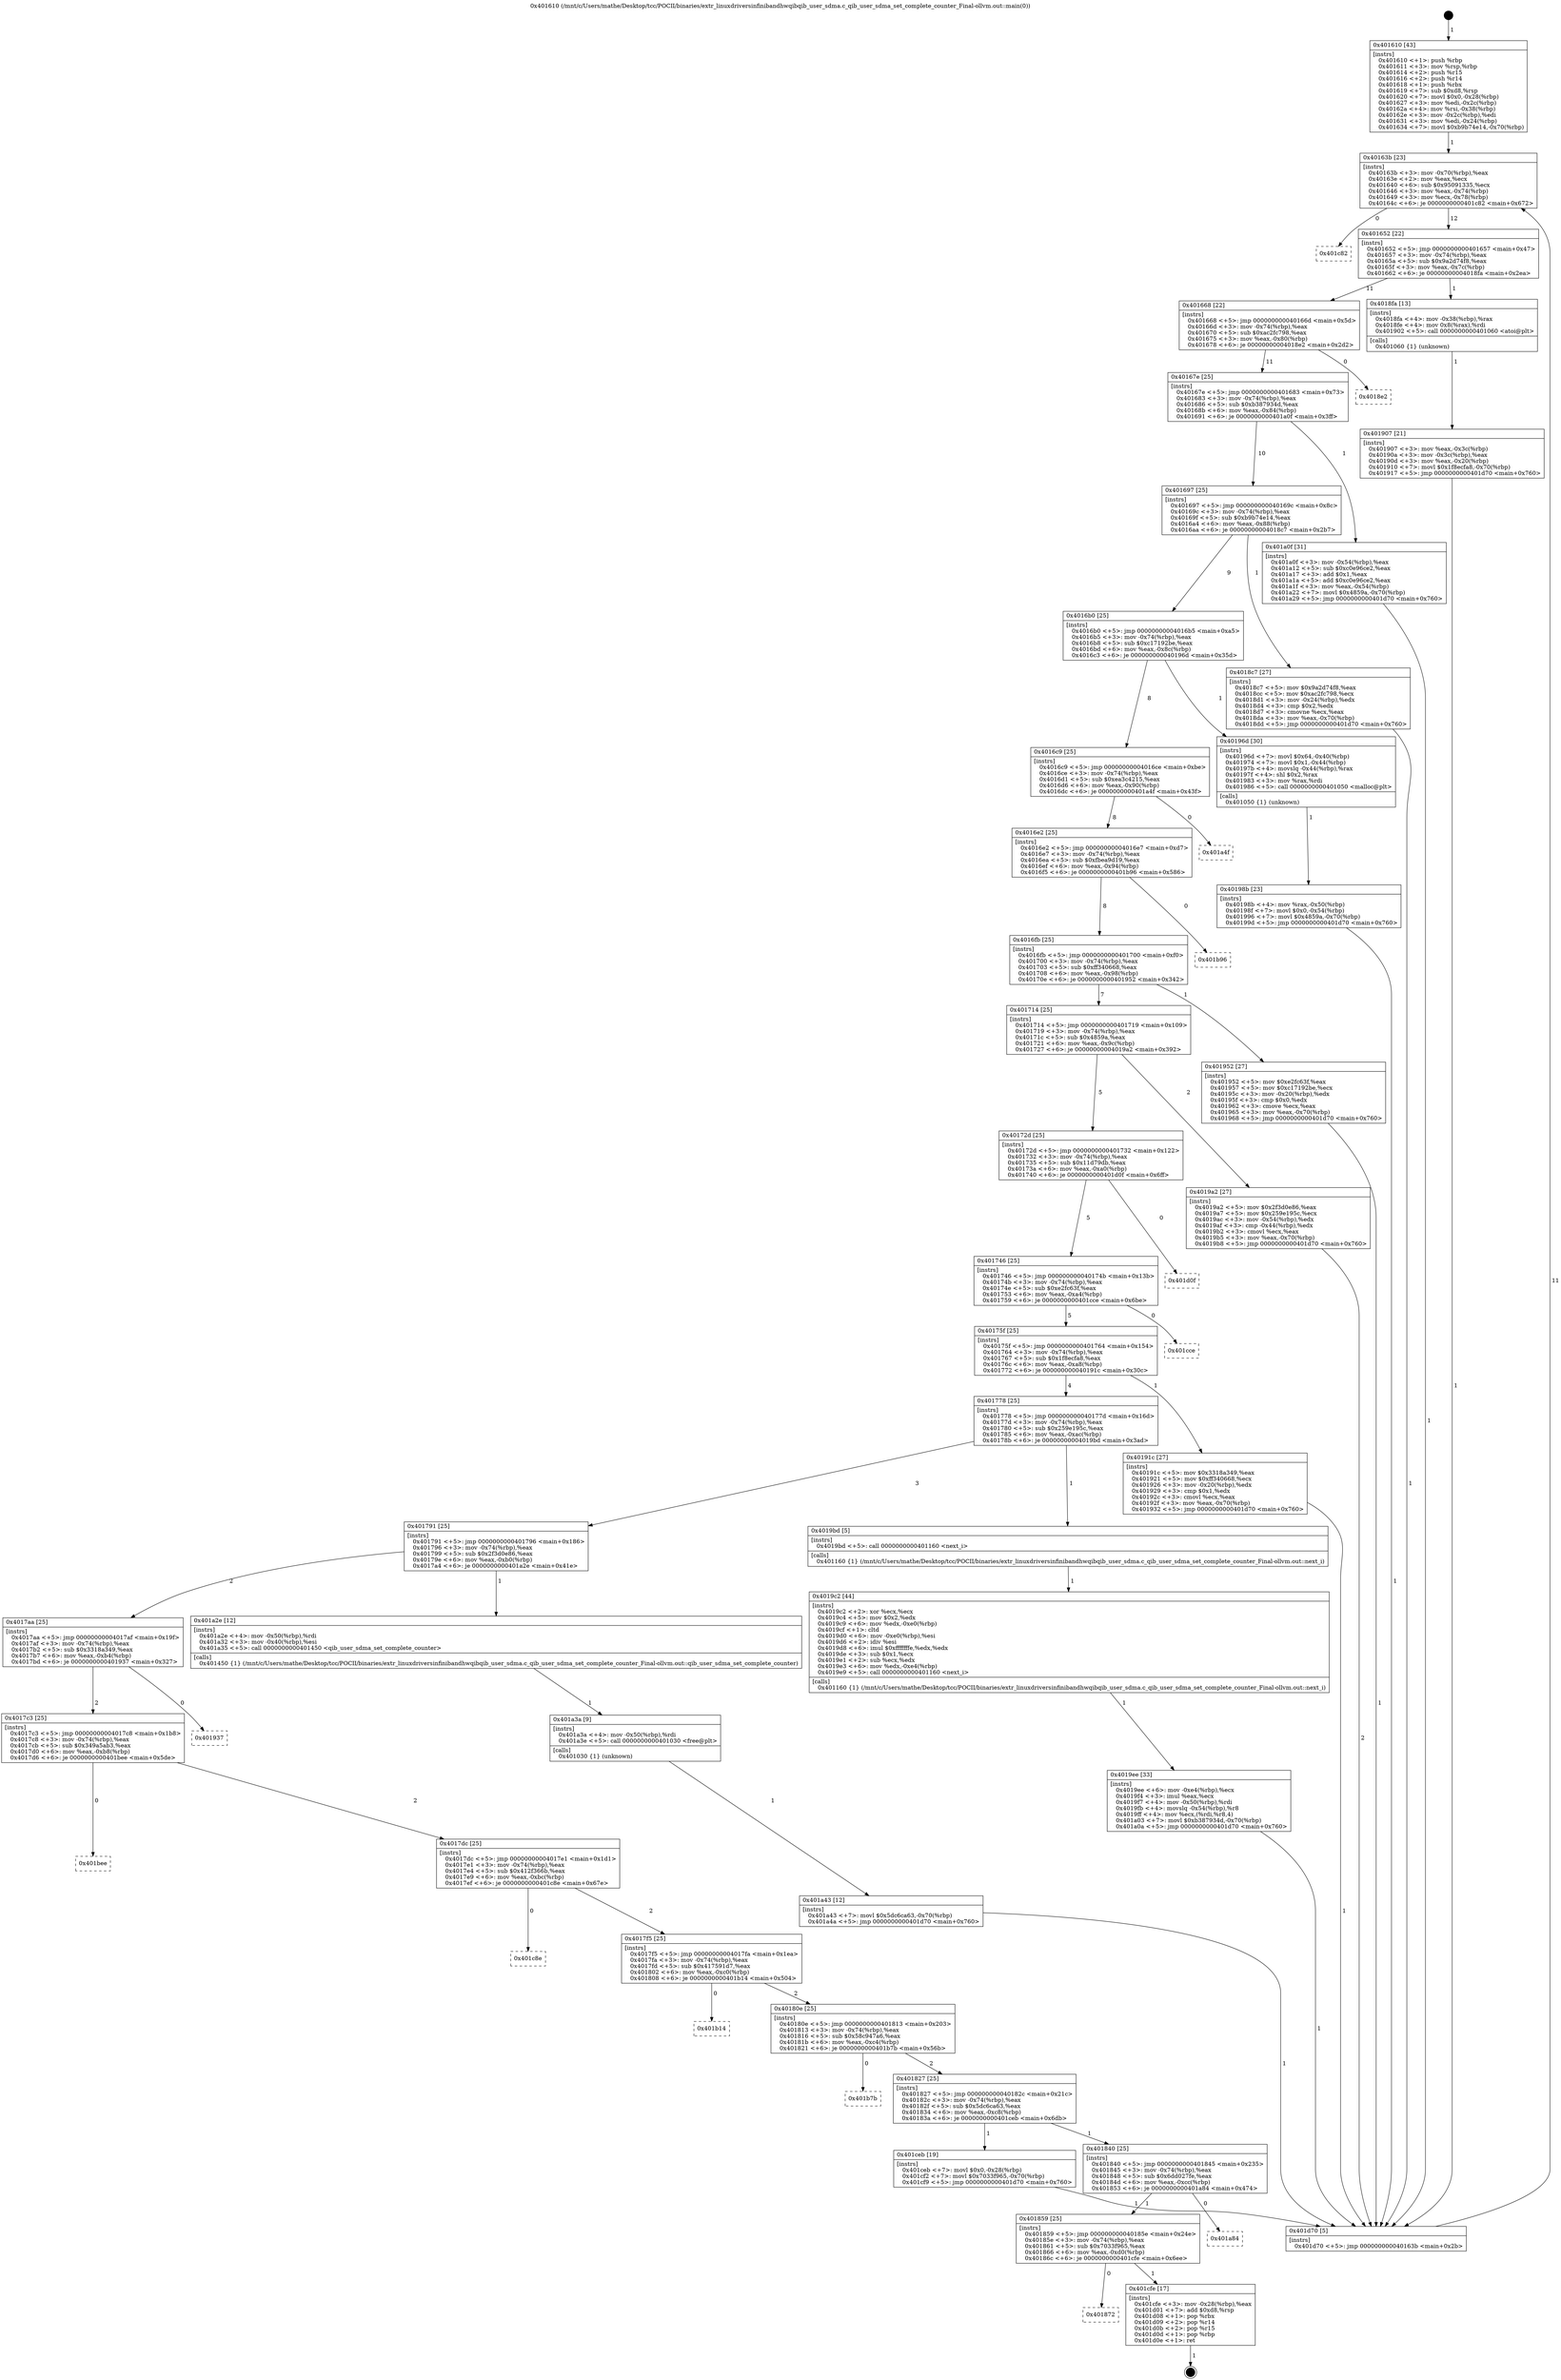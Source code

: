 digraph "0x401610" {
  label = "0x401610 (/mnt/c/Users/mathe/Desktop/tcc/POCII/binaries/extr_linuxdriversinfinibandhwqibqib_user_sdma.c_qib_user_sdma_set_complete_counter_Final-ollvm.out::main(0))"
  labelloc = "t"
  node[shape=record]

  Entry [label="",width=0.3,height=0.3,shape=circle,fillcolor=black,style=filled]
  "0x40163b" [label="{
     0x40163b [23]\l
     | [instrs]\l
     &nbsp;&nbsp;0x40163b \<+3\>: mov -0x70(%rbp),%eax\l
     &nbsp;&nbsp;0x40163e \<+2\>: mov %eax,%ecx\l
     &nbsp;&nbsp;0x401640 \<+6\>: sub $0x95091335,%ecx\l
     &nbsp;&nbsp;0x401646 \<+3\>: mov %eax,-0x74(%rbp)\l
     &nbsp;&nbsp;0x401649 \<+3\>: mov %ecx,-0x78(%rbp)\l
     &nbsp;&nbsp;0x40164c \<+6\>: je 0000000000401c82 \<main+0x672\>\l
  }"]
  "0x401c82" [label="{
     0x401c82\l
  }", style=dashed]
  "0x401652" [label="{
     0x401652 [22]\l
     | [instrs]\l
     &nbsp;&nbsp;0x401652 \<+5\>: jmp 0000000000401657 \<main+0x47\>\l
     &nbsp;&nbsp;0x401657 \<+3\>: mov -0x74(%rbp),%eax\l
     &nbsp;&nbsp;0x40165a \<+5\>: sub $0x9a2d74f8,%eax\l
     &nbsp;&nbsp;0x40165f \<+3\>: mov %eax,-0x7c(%rbp)\l
     &nbsp;&nbsp;0x401662 \<+6\>: je 00000000004018fa \<main+0x2ea\>\l
  }"]
  Exit [label="",width=0.3,height=0.3,shape=circle,fillcolor=black,style=filled,peripheries=2]
  "0x4018fa" [label="{
     0x4018fa [13]\l
     | [instrs]\l
     &nbsp;&nbsp;0x4018fa \<+4\>: mov -0x38(%rbp),%rax\l
     &nbsp;&nbsp;0x4018fe \<+4\>: mov 0x8(%rax),%rdi\l
     &nbsp;&nbsp;0x401902 \<+5\>: call 0000000000401060 \<atoi@plt\>\l
     | [calls]\l
     &nbsp;&nbsp;0x401060 \{1\} (unknown)\l
  }"]
  "0x401668" [label="{
     0x401668 [22]\l
     | [instrs]\l
     &nbsp;&nbsp;0x401668 \<+5\>: jmp 000000000040166d \<main+0x5d\>\l
     &nbsp;&nbsp;0x40166d \<+3\>: mov -0x74(%rbp),%eax\l
     &nbsp;&nbsp;0x401670 \<+5\>: sub $0xac2fc798,%eax\l
     &nbsp;&nbsp;0x401675 \<+3\>: mov %eax,-0x80(%rbp)\l
     &nbsp;&nbsp;0x401678 \<+6\>: je 00000000004018e2 \<main+0x2d2\>\l
  }"]
  "0x401872" [label="{
     0x401872\l
  }", style=dashed]
  "0x4018e2" [label="{
     0x4018e2\l
  }", style=dashed]
  "0x40167e" [label="{
     0x40167e [25]\l
     | [instrs]\l
     &nbsp;&nbsp;0x40167e \<+5\>: jmp 0000000000401683 \<main+0x73\>\l
     &nbsp;&nbsp;0x401683 \<+3\>: mov -0x74(%rbp),%eax\l
     &nbsp;&nbsp;0x401686 \<+5\>: sub $0xb387934d,%eax\l
     &nbsp;&nbsp;0x40168b \<+6\>: mov %eax,-0x84(%rbp)\l
     &nbsp;&nbsp;0x401691 \<+6\>: je 0000000000401a0f \<main+0x3ff\>\l
  }"]
  "0x401cfe" [label="{
     0x401cfe [17]\l
     | [instrs]\l
     &nbsp;&nbsp;0x401cfe \<+3\>: mov -0x28(%rbp),%eax\l
     &nbsp;&nbsp;0x401d01 \<+7\>: add $0xd8,%rsp\l
     &nbsp;&nbsp;0x401d08 \<+1\>: pop %rbx\l
     &nbsp;&nbsp;0x401d09 \<+2\>: pop %r14\l
     &nbsp;&nbsp;0x401d0b \<+2\>: pop %r15\l
     &nbsp;&nbsp;0x401d0d \<+1\>: pop %rbp\l
     &nbsp;&nbsp;0x401d0e \<+1\>: ret\l
  }"]
  "0x401a0f" [label="{
     0x401a0f [31]\l
     | [instrs]\l
     &nbsp;&nbsp;0x401a0f \<+3\>: mov -0x54(%rbp),%eax\l
     &nbsp;&nbsp;0x401a12 \<+5\>: sub $0xc0e96ce2,%eax\l
     &nbsp;&nbsp;0x401a17 \<+3\>: add $0x1,%eax\l
     &nbsp;&nbsp;0x401a1a \<+5\>: add $0xc0e96ce2,%eax\l
     &nbsp;&nbsp;0x401a1f \<+3\>: mov %eax,-0x54(%rbp)\l
     &nbsp;&nbsp;0x401a22 \<+7\>: movl $0x4859a,-0x70(%rbp)\l
     &nbsp;&nbsp;0x401a29 \<+5\>: jmp 0000000000401d70 \<main+0x760\>\l
  }"]
  "0x401697" [label="{
     0x401697 [25]\l
     | [instrs]\l
     &nbsp;&nbsp;0x401697 \<+5\>: jmp 000000000040169c \<main+0x8c\>\l
     &nbsp;&nbsp;0x40169c \<+3\>: mov -0x74(%rbp),%eax\l
     &nbsp;&nbsp;0x40169f \<+5\>: sub $0xb9b74e14,%eax\l
     &nbsp;&nbsp;0x4016a4 \<+6\>: mov %eax,-0x88(%rbp)\l
     &nbsp;&nbsp;0x4016aa \<+6\>: je 00000000004018c7 \<main+0x2b7\>\l
  }"]
  "0x401859" [label="{
     0x401859 [25]\l
     | [instrs]\l
     &nbsp;&nbsp;0x401859 \<+5\>: jmp 000000000040185e \<main+0x24e\>\l
     &nbsp;&nbsp;0x40185e \<+3\>: mov -0x74(%rbp),%eax\l
     &nbsp;&nbsp;0x401861 \<+5\>: sub $0x7033f965,%eax\l
     &nbsp;&nbsp;0x401866 \<+6\>: mov %eax,-0xd0(%rbp)\l
     &nbsp;&nbsp;0x40186c \<+6\>: je 0000000000401cfe \<main+0x6ee\>\l
  }"]
  "0x4018c7" [label="{
     0x4018c7 [27]\l
     | [instrs]\l
     &nbsp;&nbsp;0x4018c7 \<+5\>: mov $0x9a2d74f8,%eax\l
     &nbsp;&nbsp;0x4018cc \<+5\>: mov $0xac2fc798,%ecx\l
     &nbsp;&nbsp;0x4018d1 \<+3\>: mov -0x24(%rbp),%edx\l
     &nbsp;&nbsp;0x4018d4 \<+3\>: cmp $0x2,%edx\l
     &nbsp;&nbsp;0x4018d7 \<+3\>: cmovne %ecx,%eax\l
     &nbsp;&nbsp;0x4018da \<+3\>: mov %eax,-0x70(%rbp)\l
     &nbsp;&nbsp;0x4018dd \<+5\>: jmp 0000000000401d70 \<main+0x760\>\l
  }"]
  "0x4016b0" [label="{
     0x4016b0 [25]\l
     | [instrs]\l
     &nbsp;&nbsp;0x4016b0 \<+5\>: jmp 00000000004016b5 \<main+0xa5\>\l
     &nbsp;&nbsp;0x4016b5 \<+3\>: mov -0x74(%rbp),%eax\l
     &nbsp;&nbsp;0x4016b8 \<+5\>: sub $0xc17192be,%eax\l
     &nbsp;&nbsp;0x4016bd \<+6\>: mov %eax,-0x8c(%rbp)\l
     &nbsp;&nbsp;0x4016c3 \<+6\>: je 000000000040196d \<main+0x35d\>\l
  }"]
  "0x401d70" [label="{
     0x401d70 [5]\l
     | [instrs]\l
     &nbsp;&nbsp;0x401d70 \<+5\>: jmp 000000000040163b \<main+0x2b\>\l
  }"]
  "0x401610" [label="{
     0x401610 [43]\l
     | [instrs]\l
     &nbsp;&nbsp;0x401610 \<+1\>: push %rbp\l
     &nbsp;&nbsp;0x401611 \<+3\>: mov %rsp,%rbp\l
     &nbsp;&nbsp;0x401614 \<+2\>: push %r15\l
     &nbsp;&nbsp;0x401616 \<+2\>: push %r14\l
     &nbsp;&nbsp;0x401618 \<+1\>: push %rbx\l
     &nbsp;&nbsp;0x401619 \<+7\>: sub $0xd8,%rsp\l
     &nbsp;&nbsp;0x401620 \<+7\>: movl $0x0,-0x28(%rbp)\l
     &nbsp;&nbsp;0x401627 \<+3\>: mov %edi,-0x2c(%rbp)\l
     &nbsp;&nbsp;0x40162a \<+4\>: mov %rsi,-0x38(%rbp)\l
     &nbsp;&nbsp;0x40162e \<+3\>: mov -0x2c(%rbp),%edi\l
     &nbsp;&nbsp;0x401631 \<+3\>: mov %edi,-0x24(%rbp)\l
     &nbsp;&nbsp;0x401634 \<+7\>: movl $0xb9b74e14,-0x70(%rbp)\l
  }"]
  "0x401907" [label="{
     0x401907 [21]\l
     | [instrs]\l
     &nbsp;&nbsp;0x401907 \<+3\>: mov %eax,-0x3c(%rbp)\l
     &nbsp;&nbsp;0x40190a \<+3\>: mov -0x3c(%rbp),%eax\l
     &nbsp;&nbsp;0x40190d \<+3\>: mov %eax,-0x20(%rbp)\l
     &nbsp;&nbsp;0x401910 \<+7\>: movl $0x1f8ecfa8,-0x70(%rbp)\l
     &nbsp;&nbsp;0x401917 \<+5\>: jmp 0000000000401d70 \<main+0x760\>\l
  }"]
  "0x401a84" [label="{
     0x401a84\l
  }", style=dashed]
  "0x40196d" [label="{
     0x40196d [30]\l
     | [instrs]\l
     &nbsp;&nbsp;0x40196d \<+7\>: movl $0x64,-0x40(%rbp)\l
     &nbsp;&nbsp;0x401974 \<+7\>: movl $0x1,-0x44(%rbp)\l
     &nbsp;&nbsp;0x40197b \<+4\>: movslq -0x44(%rbp),%rax\l
     &nbsp;&nbsp;0x40197f \<+4\>: shl $0x2,%rax\l
     &nbsp;&nbsp;0x401983 \<+3\>: mov %rax,%rdi\l
     &nbsp;&nbsp;0x401986 \<+5\>: call 0000000000401050 \<malloc@plt\>\l
     | [calls]\l
     &nbsp;&nbsp;0x401050 \{1\} (unknown)\l
  }"]
  "0x4016c9" [label="{
     0x4016c9 [25]\l
     | [instrs]\l
     &nbsp;&nbsp;0x4016c9 \<+5\>: jmp 00000000004016ce \<main+0xbe\>\l
     &nbsp;&nbsp;0x4016ce \<+3\>: mov -0x74(%rbp),%eax\l
     &nbsp;&nbsp;0x4016d1 \<+5\>: sub $0xea3c4215,%eax\l
     &nbsp;&nbsp;0x4016d6 \<+6\>: mov %eax,-0x90(%rbp)\l
     &nbsp;&nbsp;0x4016dc \<+6\>: je 0000000000401a4f \<main+0x43f\>\l
  }"]
  "0x401840" [label="{
     0x401840 [25]\l
     | [instrs]\l
     &nbsp;&nbsp;0x401840 \<+5\>: jmp 0000000000401845 \<main+0x235\>\l
     &nbsp;&nbsp;0x401845 \<+3\>: mov -0x74(%rbp),%eax\l
     &nbsp;&nbsp;0x401848 \<+5\>: sub $0x6dd027fe,%eax\l
     &nbsp;&nbsp;0x40184d \<+6\>: mov %eax,-0xcc(%rbp)\l
     &nbsp;&nbsp;0x401853 \<+6\>: je 0000000000401a84 \<main+0x474\>\l
  }"]
  "0x401a4f" [label="{
     0x401a4f\l
  }", style=dashed]
  "0x4016e2" [label="{
     0x4016e2 [25]\l
     | [instrs]\l
     &nbsp;&nbsp;0x4016e2 \<+5\>: jmp 00000000004016e7 \<main+0xd7\>\l
     &nbsp;&nbsp;0x4016e7 \<+3\>: mov -0x74(%rbp),%eax\l
     &nbsp;&nbsp;0x4016ea \<+5\>: sub $0xfbea9d19,%eax\l
     &nbsp;&nbsp;0x4016ef \<+6\>: mov %eax,-0x94(%rbp)\l
     &nbsp;&nbsp;0x4016f5 \<+6\>: je 0000000000401b96 \<main+0x586\>\l
  }"]
  "0x401ceb" [label="{
     0x401ceb [19]\l
     | [instrs]\l
     &nbsp;&nbsp;0x401ceb \<+7\>: movl $0x0,-0x28(%rbp)\l
     &nbsp;&nbsp;0x401cf2 \<+7\>: movl $0x7033f965,-0x70(%rbp)\l
     &nbsp;&nbsp;0x401cf9 \<+5\>: jmp 0000000000401d70 \<main+0x760\>\l
  }"]
  "0x401b96" [label="{
     0x401b96\l
  }", style=dashed]
  "0x4016fb" [label="{
     0x4016fb [25]\l
     | [instrs]\l
     &nbsp;&nbsp;0x4016fb \<+5\>: jmp 0000000000401700 \<main+0xf0\>\l
     &nbsp;&nbsp;0x401700 \<+3\>: mov -0x74(%rbp),%eax\l
     &nbsp;&nbsp;0x401703 \<+5\>: sub $0xff340668,%eax\l
     &nbsp;&nbsp;0x401708 \<+6\>: mov %eax,-0x98(%rbp)\l
     &nbsp;&nbsp;0x40170e \<+6\>: je 0000000000401952 \<main+0x342\>\l
  }"]
  "0x401827" [label="{
     0x401827 [25]\l
     | [instrs]\l
     &nbsp;&nbsp;0x401827 \<+5\>: jmp 000000000040182c \<main+0x21c\>\l
     &nbsp;&nbsp;0x40182c \<+3\>: mov -0x74(%rbp),%eax\l
     &nbsp;&nbsp;0x40182f \<+5\>: sub $0x5dc6ca63,%eax\l
     &nbsp;&nbsp;0x401834 \<+6\>: mov %eax,-0xc8(%rbp)\l
     &nbsp;&nbsp;0x40183a \<+6\>: je 0000000000401ceb \<main+0x6db\>\l
  }"]
  "0x401952" [label="{
     0x401952 [27]\l
     | [instrs]\l
     &nbsp;&nbsp;0x401952 \<+5\>: mov $0xe2fc63f,%eax\l
     &nbsp;&nbsp;0x401957 \<+5\>: mov $0xc17192be,%ecx\l
     &nbsp;&nbsp;0x40195c \<+3\>: mov -0x20(%rbp),%edx\l
     &nbsp;&nbsp;0x40195f \<+3\>: cmp $0x0,%edx\l
     &nbsp;&nbsp;0x401962 \<+3\>: cmove %ecx,%eax\l
     &nbsp;&nbsp;0x401965 \<+3\>: mov %eax,-0x70(%rbp)\l
     &nbsp;&nbsp;0x401968 \<+5\>: jmp 0000000000401d70 \<main+0x760\>\l
  }"]
  "0x401714" [label="{
     0x401714 [25]\l
     | [instrs]\l
     &nbsp;&nbsp;0x401714 \<+5\>: jmp 0000000000401719 \<main+0x109\>\l
     &nbsp;&nbsp;0x401719 \<+3\>: mov -0x74(%rbp),%eax\l
     &nbsp;&nbsp;0x40171c \<+5\>: sub $0x4859a,%eax\l
     &nbsp;&nbsp;0x401721 \<+6\>: mov %eax,-0x9c(%rbp)\l
     &nbsp;&nbsp;0x401727 \<+6\>: je 00000000004019a2 \<main+0x392\>\l
  }"]
  "0x401b7b" [label="{
     0x401b7b\l
  }", style=dashed]
  "0x4019a2" [label="{
     0x4019a2 [27]\l
     | [instrs]\l
     &nbsp;&nbsp;0x4019a2 \<+5\>: mov $0x2f3d0e86,%eax\l
     &nbsp;&nbsp;0x4019a7 \<+5\>: mov $0x259e195c,%ecx\l
     &nbsp;&nbsp;0x4019ac \<+3\>: mov -0x54(%rbp),%edx\l
     &nbsp;&nbsp;0x4019af \<+3\>: cmp -0x44(%rbp),%edx\l
     &nbsp;&nbsp;0x4019b2 \<+3\>: cmovl %ecx,%eax\l
     &nbsp;&nbsp;0x4019b5 \<+3\>: mov %eax,-0x70(%rbp)\l
     &nbsp;&nbsp;0x4019b8 \<+5\>: jmp 0000000000401d70 \<main+0x760\>\l
  }"]
  "0x40172d" [label="{
     0x40172d [25]\l
     | [instrs]\l
     &nbsp;&nbsp;0x40172d \<+5\>: jmp 0000000000401732 \<main+0x122\>\l
     &nbsp;&nbsp;0x401732 \<+3\>: mov -0x74(%rbp),%eax\l
     &nbsp;&nbsp;0x401735 \<+5\>: sub $0x11d79db,%eax\l
     &nbsp;&nbsp;0x40173a \<+6\>: mov %eax,-0xa0(%rbp)\l
     &nbsp;&nbsp;0x401740 \<+6\>: je 0000000000401d0f \<main+0x6ff\>\l
  }"]
  "0x40180e" [label="{
     0x40180e [25]\l
     | [instrs]\l
     &nbsp;&nbsp;0x40180e \<+5\>: jmp 0000000000401813 \<main+0x203\>\l
     &nbsp;&nbsp;0x401813 \<+3\>: mov -0x74(%rbp),%eax\l
     &nbsp;&nbsp;0x401816 \<+5\>: sub $0x58c947a6,%eax\l
     &nbsp;&nbsp;0x40181b \<+6\>: mov %eax,-0xc4(%rbp)\l
     &nbsp;&nbsp;0x401821 \<+6\>: je 0000000000401b7b \<main+0x56b\>\l
  }"]
  "0x401d0f" [label="{
     0x401d0f\l
  }", style=dashed]
  "0x401746" [label="{
     0x401746 [25]\l
     | [instrs]\l
     &nbsp;&nbsp;0x401746 \<+5\>: jmp 000000000040174b \<main+0x13b\>\l
     &nbsp;&nbsp;0x40174b \<+3\>: mov -0x74(%rbp),%eax\l
     &nbsp;&nbsp;0x40174e \<+5\>: sub $0xe2fc63f,%eax\l
     &nbsp;&nbsp;0x401753 \<+6\>: mov %eax,-0xa4(%rbp)\l
     &nbsp;&nbsp;0x401759 \<+6\>: je 0000000000401cce \<main+0x6be\>\l
  }"]
  "0x401b14" [label="{
     0x401b14\l
  }", style=dashed]
  "0x401cce" [label="{
     0x401cce\l
  }", style=dashed]
  "0x40175f" [label="{
     0x40175f [25]\l
     | [instrs]\l
     &nbsp;&nbsp;0x40175f \<+5\>: jmp 0000000000401764 \<main+0x154\>\l
     &nbsp;&nbsp;0x401764 \<+3\>: mov -0x74(%rbp),%eax\l
     &nbsp;&nbsp;0x401767 \<+5\>: sub $0x1f8ecfa8,%eax\l
     &nbsp;&nbsp;0x40176c \<+6\>: mov %eax,-0xa8(%rbp)\l
     &nbsp;&nbsp;0x401772 \<+6\>: je 000000000040191c \<main+0x30c\>\l
  }"]
  "0x4017f5" [label="{
     0x4017f5 [25]\l
     | [instrs]\l
     &nbsp;&nbsp;0x4017f5 \<+5\>: jmp 00000000004017fa \<main+0x1ea\>\l
     &nbsp;&nbsp;0x4017fa \<+3\>: mov -0x74(%rbp),%eax\l
     &nbsp;&nbsp;0x4017fd \<+5\>: sub $0x417591d7,%eax\l
     &nbsp;&nbsp;0x401802 \<+6\>: mov %eax,-0xc0(%rbp)\l
     &nbsp;&nbsp;0x401808 \<+6\>: je 0000000000401b14 \<main+0x504\>\l
  }"]
  "0x40191c" [label="{
     0x40191c [27]\l
     | [instrs]\l
     &nbsp;&nbsp;0x40191c \<+5\>: mov $0x3318a349,%eax\l
     &nbsp;&nbsp;0x401921 \<+5\>: mov $0xff340668,%ecx\l
     &nbsp;&nbsp;0x401926 \<+3\>: mov -0x20(%rbp),%edx\l
     &nbsp;&nbsp;0x401929 \<+3\>: cmp $0x1,%edx\l
     &nbsp;&nbsp;0x40192c \<+3\>: cmovl %ecx,%eax\l
     &nbsp;&nbsp;0x40192f \<+3\>: mov %eax,-0x70(%rbp)\l
     &nbsp;&nbsp;0x401932 \<+5\>: jmp 0000000000401d70 \<main+0x760\>\l
  }"]
  "0x401778" [label="{
     0x401778 [25]\l
     | [instrs]\l
     &nbsp;&nbsp;0x401778 \<+5\>: jmp 000000000040177d \<main+0x16d\>\l
     &nbsp;&nbsp;0x40177d \<+3\>: mov -0x74(%rbp),%eax\l
     &nbsp;&nbsp;0x401780 \<+5\>: sub $0x259e195c,%eax\l
     &nbsp;&nbsp;0x401785 \<+6\>: mov %eax,-0xac(%rbp)\l
     &nbsp;&nbsp;0x40178b \<+6\>: je 00000000004019bd \<main+0x3ad\>\l
  }"]
  "0x40198b" [label="{
     0x40198b [23]\l
     | [instrs]\l
     &nbsp;&nbsp;0x40198b \<+4\>: mov %rax,-0x50(%rbp)\l
     &nbsp;&nbsp;0x40198f \<+7\>: movl $0x0,-0x54(%rbp)\l
     &nbsp;&nbsp;0x401996 \<+7\>: movl $0x4859a,-0x70(%rbp)\l
     &nbsp;&nbsp;0x40199d \<+5\>: jmp 0000000000401d70 \<main+0x760\>\l
  }"]
  "0x401c8e" [label="{
     0x401c8e\l
  }", style=dashed]
  "0x4019bd" [label="{
     0x4019bd [5]\l
     | [instrs]\l
     &nbsp;&nbsp;0x4019bd \<+5\>: call 0000000000401160 \<next_i\>\l
     | [calls]\l
     &nbsp;&nbsp;0x401160 \{1\} (/mnt/c/Users/mathe/Desktop/tcc/POCII/binaries/extr_linuxdriversinfinibandhwqibqib_user_sdma.c_qib_user_sdma_set_complete_counter_Final-ollvm.out::next_i)\l
  }"]
  "0x401791" [label="{
     0x401791 [25]\l
     | [instrs]\l
     &nbsp;&nbsp;0x401791 \<+5\>: jmp 0000000000401796 \<main+0x186\>\l
     &nbsp;&nbsp;0x401796 \<+3\>: mov -0x74(%rbp),%eax\l
     &nbsp;&nbsp;0x401799 \<+5\>: sub $0x2f3d0e86,%eax\l
     &nbsp;&nbsp;0x40179e \<+6\>: mov %eax,-0xb0(%rbp)\l
     &nbsp;&nbsp;0x4017a4 \<+6\>: je 0000000000401a2e \<main+0x41e\>\l
  }"]
  "0x4019c2" [label="{
     0x4019c2 [44]\l
     | [instrs]\l
     &nbsp;&nbsp;0x4019c2 \<+2\>: xor %ecx,%ecx\l
     &nbsp;&nbsp;0x4019c4 \<+5\>: mov $0x2,%edx\l
     &nbsp;&nbsp;0x4019c9 \<+6\>: mov %edx,-0xe0(%rbp)\l
     &nbsp;&nbsp;0x4019cf \<+1\>: cltd\l
     &nbsp;&nbsp;0x4019d0 \<+6\>: mov -0xe0(%rbp),%esi\l
     &nbsp;&nbsp;0x4019d6 \<+2\>: idiv %esi\l
     &nbsp;&nbsp;0x4019d8 \<+6\>: imul $0xfffffffe,%edx,%edx\l
     &nbsp;&nbsp;0x4019de \<+3\>: sub $0x1,%ecx\l
     &nbsp;&nbsp;0x4019e1 \<+2\>: sub %ecx,%edx\l
     &nbsp;&nbsp;0x4019e3 \<+6\>: mov %edx,-0xe4(%rbp)\l
     &nbsp;&nbsp;0x4019e9 \<+5\>: call 0000000000401160 \<next_i\>\l
     | [calls]\l
     &nbsp;&nbsp;0x401160 \{1\} (/mnt/c/Users/mathe/Desktop/tcc/POCII/binaries/extr_linuxdriversinfinibandhwqibqib_user_sdma.c_qib_user_sdma_set_complete_counter_Final-ollvm.out::next_i)\l
  }"]
  "0x4019ee" [label="{
     0x4019ee [33]\l
     | [instrs]\l
     &nbsp;&nbsp;0x4019ee \<+6\>: mov -0xe4(%rbp),%ecx\l
     &nbsp;&nbsp;0x4019f4 \<+3\>: imul %eax,%ecx\l
     &nbsp;&nbsp;0x4019f7 \<+4\>: mov -0x50(%rbp),%rdi\l
     &nbsp;&nbsp;0x4019fb \<+4\>: movslq -0x54(%rbp),%r8\l
     &nbsp;&nbsp;0x4019ff \<+4\>: mov %ecx,(%rdi,%r8,4)\l
     &nbsp;&nbsp;0x401a03 \<+7\>: movl $0xb387934d,-0x70(%rbp)\l
     &nbsp;&nbsp;0x401a0a \<+5\>: jmp 0000000000401d70 \<main+0x760\>\l
  }"]
  "0x4017dc" [label="{
     0x4017dc [25]\l
     | [instrs]\l
     &nbsp;&nbsp;0x4017dc \<+5\>: jmp 00000000004017e1 \<main+0x1d1\>\l
     &nbsp;&nbsp;0x4017e1 \<+3\>: mov -0x74(%rbp),%eax\l
     &nbsp;&nbsp;0x4017e4 \<+5\>: sub $0x412f366b,%eax\l
     &nbsp;&nbsp;0x4017e9 \<+6\>: mov %eax,-0xbc(%rbp)\l
     &nbsp;&nbsp;0x4017ef \<+6\>: je 0000000000401c8e \<main+0x67e\>\l
  }"]
  "0x401a2e" [label="{
     0x401a2e [12]\l
     | [instrs]\l
     &nbsp;&nbsp;0x401a2e \<+4\>: mov -0x50(%rbp),%rdi\l
     &nbsp;&nbsp;0x401a32 \<+3\>: mov -0x40(%rbp),%esi\l
     &nbsp;&nbsp;0x401a35 \<+5\>: call 0000000000401450 \<qib_user_sdma_set_complete_counter\>\l
     | [calls]\l
     &nbsp;&nbsp;0x401450 \{1\} (/mnt/c/Users/mathe/Desktop/tcc/POCII/binaries/extr_linuxdriversinfinibandhwqibqib_user_sdma.c_qib_user_sdma_set_complete_counter_Final-ollvm.out::qib_user_sdma_set_complete_counter)\l
  }"]
  "0x4017aa" [label="{
     0x4017aa [25]\l
     | [instrs]\l
     &nbsp;&nbsp;0x4017aa \<+5\>: jmp 00000000004017af \<main+0x19f\>\l
     &nbsp;&nbsp;0x4017af \<+3\>: mov -0x74(%rbp),%eax\l
     &nbsp;&nbsp;0x4017b2 \<+5\>: sub $0x3318a349,%eax\l
     &nbsp;&nbsp;0x4017b7 \<+6\>: mov %eax,-0xb4(%rbp)\l
     &nbsp;&nbsp;0x4017bd \<+6\>: je 0000000000401937 \<main+0x327\>\l
  }"]
  "0x401a3a" [label="{
     0x401a3a [9]\l
     | [instrs]\l
     &nbsp;&nbsp;0x401a3a \<+4\>: mov -0x50(%rbp),%rdi\l
     &nbsp;&nbsp;0x401a3e \<+5\>: call 0000000000401030 \<free@plt\>\l
     | [calls]\l
     &nbsp;&nbsp;0x401030 \{1\} (unknown)\l
  }"]
  "0x401a43" [label="{
     0x401a43 [12]\l
     | [instrs]\l
     &nbsp;&nbsp;0x401a43 \<+7\>: movl $0x5dc6ca63,-0x70(%rbp)\l
     &nbsp;&nbsp;0x401a4a \<+5\>: jmp 0000000000401d70 \<main+0x760\>\l
  }"]
  "0x401bee" [label="{
     0x401bee\l
  }", style=dashed]
  "0x401937" [label="{
     0x401937\l
  }", style=dashed]
  "0x4017c3" [label="{
     0x4017c3 [25]\l
     | [instrs]\l
     &nbsp;&nbsp;0x4017c3 \<+5\>: jmp 00000000004017c8 \<main+0x1b8\>\l
     &nbsp;&nbsp;0x4017c8 \<+3\>: mov -0x74(%rbp),%eax\l
     &nbsp;&nbsp;0x4017cb \<+5\>: sub $0x349a5ab3,%eax\l
     &nbsp;&nbsp;0x4017d0 \<+6\>: mov %eax,-0xb8(%rbp)\l
     &nbsp;&nbsp;0x4017d6 \<+6\>: je 0000000000401bee \<main+0x5de\>\l
  }"]
  Entry -> "0x401610" [label=" 1"]
  "0x40163b" -> "0x401c82" [label=" 0"]
  "0x40163b" -> "0x401652" [label=" 12"]
  "0x401cfe" -> Exit [label=" 1"]
  "0x401652" -> "0x4018fa" [label=" 1"]
  "0x401652" -> "0x401668" [label=" 11"]
  "0x401859" -> "0x401872" [label=" 0"]
  "0x401668" -> "0x4018e2" [label=" 0"]
  "0x401668" -> "0x40167e" [label=" 11"]
  "0x401859" -> "0x401cfe" [label=" 1"]
  "0x40167e" -> "0x401a0f" [label=" 1"]
  "0x40167e" -> "0x401697" [label=" 10"]
  "0x401840" -> "0x401859" [label=" 1"]
  "0x401697" -> "0x4018c7" [label=" 1"]
  "0x401697" -> "0x4016b0" [label=" 9"]
  "0x4018c7" -> "0x401d70" [label=" 1"]
  "0x401610" -> "0x40163b" [label=" 1"]
  "0x401d70" -> "0x40163b" [label=" 11"]
  "0x4018fa" -> "0x401907" [label=" 1"]
  "0x401907" -> "0x401d70" [label=" 1"]
  "0x401840" -> "0x401a84" [label=" 0"]
  "0x4016b0" -> "0x40196d" [label=" 1"]
  "0x4016b0" -> "0x4016c9" [label=" 8"]
  "0x401ceb" -> "0x401d70" [label=" 1"]
  "0x4016c9" -> "0x401a4f" [label=" 0"]
  "0x4016c9" -> "0x4016e2" [label=" 8"]
  "0x401827" -> "0x401840" [label=" 1"]
  "0x4016e2" -> "0x401b96" [label=" 0"]
  "0x4016e2" -> "0x4016fb" [label=" 8"]
  "0x401827" -> "0x401ceb" [label=" 1"]
  "0x4016fb" -> "0x401952" [label=" 1"]
  "0x4016fb" -> "0x401714" [label=" 7"]
  "0x40180e" -> "0x401827" [label=" 2"]
  "0x401714" -> "0x4019a2" [label=" 2"]
  "0x401714" -> "0x40172d" [label=" 5"]
  "0x40180e" -> "0x401b7b" [label=" 0"]
  "0x40172d" -> "0x401d0f" [label=" 0"]
  "0x40172d" -> "0x401746" [label=" 5"]
  "0x4017f5" -> "0x40180e" [label=" 2"]
  "0x401746" -> "0x401cce" [label=" 0"]
  "0x401746" -> "0x40175f" [label=" 5"]
  "0x4017f5" -> "0x401b14" [label=" 0"]
  "0x40175f" -> "0x40191c" [label=" 1"]
  "0x40175f" -> "0x401778" [label=" 4"]
  "0x40191c" -> "0x401d70" [label=" 1"]
  "0x401952" -> "0x401d70" [label=" 1"]
  "0x40196d" -> "0x40198b" [label=" 1"]
  "0x40198b" -> "0x401d70" [label=" 1"]
  "0x4019a2" -> "0x401d70" [label=" 2"]
  "0x4017dc" -> "0x4017f5" [label=" 2"]
  "0x401778" -> "0x4019bd" [label=" 1"]
  "0x401778" -> "0x401791" [label=" 3"]
  "0x4019bd" -> "0x4019c2" [label=" 1"]
  "0x4019c2" -> "0x4019ee" [label=" 1"]
  "0x4019ee" -> "0x401d70" [label=" 1"]
  "0x401a0f" -> "0x401d70" [label=" 1"]
  "0x4017dc" -> "0x401c8e" [label=" 0"]
  "0x401791" -> "0x401a2e" [label=" 1"]
  "0x401791" -> "0x4017aa" [label=" 2"]
  "0x401a2e" -> "0x401a3a" [label=" 1"]
  "0x401a3a" -> "0x401a43" [label=" 1"]
  "0x401a43" -> "0x401d70" [label=" 1"]
  "0x4017c3" -> "0x4017dc" [label=" 2"]
  "0x4017aa" -> "0x401937" [label=" 0"]
  "0x4017aa" -> "0x4017c3" [label=" 2"]
  "0x4017c3" -> "0x401bee" [label=" 0"]
}

